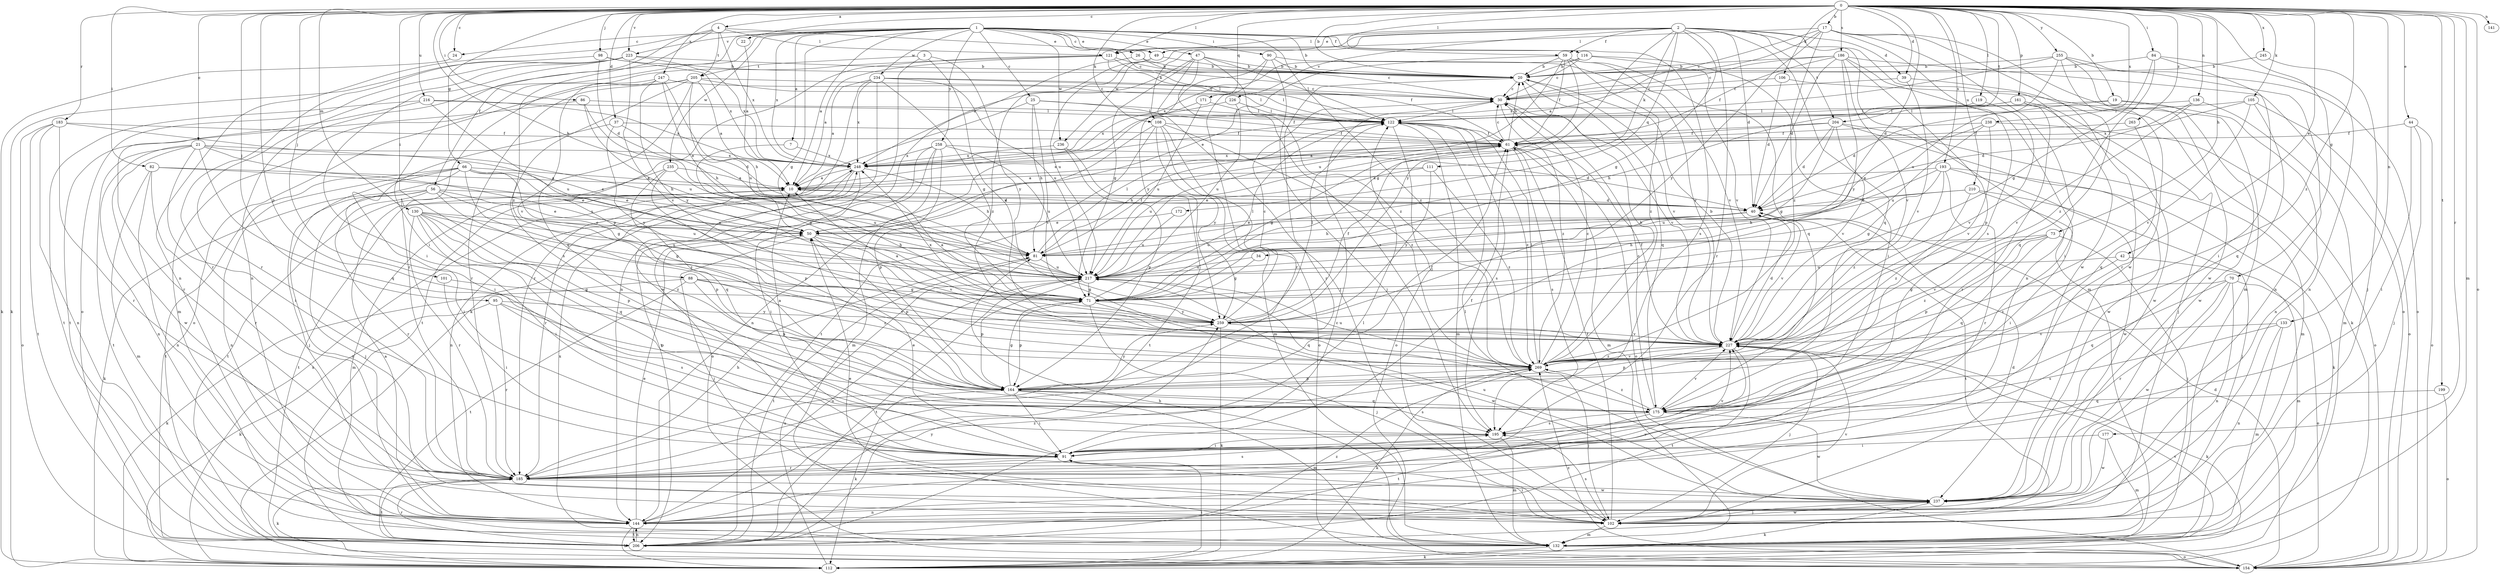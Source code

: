 strict digraph  {
0;
1;
2;
3;
4;
7;
10;
17;
19;
20;
21;
22;
24;
25;
26;
30;
34;
37;
39;
40;
42;
44;
47;
49;
50;
56;
59;
61;
66;
70;
71;
73;
81;
82;
84;
86;
88;
90;
91;
95;
98;
101;
102;
105;
106;
108;
111;
112;
116;
119;
121;
122;
130;
132;
133;
136;
141;
144;
154;
161;
164;
171;
172;
175;
177;
183;
185;
186;
193;
195;
199;
204;
205;
206;
210;
216;
217;
223;
226;
227;
234;
235;
236;
237;
238;
245;
247;
248;
255;
258;
259;
263;
269;
0 -> 4  [label=a];
0 -> 17  [label=b];
0 -> 19  [label=b];
0 -> 20  [label=b];
0 -> 21  [label=c];
0 -> 22  [label=c];
0 -> 24  [label=c];
0 -> 34  [label=d];
0 -> 37  [label=d];
0 -> 39  [label=d];
0 -> 42  [label=e];
0 -> 44  [label=e];
0 -> 66  [label=g];
0 -> 70  [label=g];
0 -> 73  [label=h];
0 -> 81  [label=h];
0 -> 82  [label=i];
0 -> 84  [label=i];
0 -> 86  [label=i];
0 -> 88  [label=i];
0 -> 95  [label=j];
0 -> 98  [label=j];
0 -> 101  [label=j];
0 -> 105  [label=k];
0 -> 106  [label=k];
0 -> 108  [label=k];
0 -> 116  [label=l];
0 -> 119  [label=l];
0 -> 121  [label=l];
0 -> 130  [label=m];
0 -> 132  [label=m];
0 -> 133  [label=n];
0 -> 136  [label=n];
0 -> 141  [label=n];
0 -> 154  [label=o];
0 -> 161  [label=p];
0 -> 164  [label=p];
0 -> 171  [label=q];
0 -> 177  [label=r];
0 -> 183  [label=r];
0 -> 186  [label=s];
0 -> 193  [label=s];
0 -> 199  [label=t];
0 -> 204  [label=t];
0 -> 210  [label=u];
0 -> 216  [label=u];
0 -> 223  [label=v];
0 -> 238  [label=x];
0 -> 245  [label=x];
0 -> 247  [label=x];
0 -> 255  [label=y];
0 -> 263  [label=z];
0 -> 269  [label=z];
1 -> 7  [label=a];
1 -> 10  [label=a];
1 -> 20  [label=b];
1 -> 24  [label=c];
1 -> 25  [label=c];
1 -> 26  [label=c];
1 -> 30  [label=c];
1 -> 47  [label=e];
1 -> 49  [label=e];
1 -> 56  [label=f];
1 -> 59  [label=f];
1 -> 71  [label=g];
1 -> 90  [label=i];
1 -> 144  [label=n];
1 -> 195  [label=s];
1 -> 223  [label=v];
1 -> 234  [label=w];
1 -> 235  [label=w];
1 -> 236  [label=w];
1 -> 248  [label=x];
1 -> 258  [label=y];
1 -> 269  [label=z];
2 -> 39  [label=d];
2 -> 40  [label=d];
2 -> 49  [label=e];
2 -> 59  [label=f];
2 -> 71  [label=g];
2 -> 108  [label=k];
2 -> 111  [label=k];
2 -> 121  [label=l];
2 -> 132  [label=m];
2 -> 172  [label=q];
2 -> 175  [label=q];
2 -> 185  [label=r];
2 -> 204  [label=t];
2 -> 226  [label=v];
2 -> 236  [label=w];
2 -> 237  [label=w];
2 -> 259  [label=y];
3 -> 112  [label=k];
3 -> 205  [label=t];
3 -> 227  [label=v];
3 -> 259  [label=y];
4 -> 49  [label=e];
4 -> 91  [label=i];
4 -> 121  [label=l];
4 -> 144  [label=n];
4 -> 205  [label=t];
4 -> 248  [label=x];
4 -> 269  [label=z];
7 -> 71  [label=g];
7 -> 248  [label=x];
10 -> 40  [label=d];
10 -> 132  [label=m];
10 -> 206  [label=t];
17 -> 10  [label=a];
17 -> 30  [label=c];
17 -> 121  [label=l];
17 -> 132  [label=m];
17 -> 144  [label=n];
17 -> 195  [label=s];
17 -> 237  [label=w];
17 -> 259  [label=y];
17 -> 269  [label=z];
19 -> 40  [label=d];
19 -> 122  [label=l];
19 -> 144  [label=n];
19 -> 237  [label=w];
20 -> 30  [label=c];
20 -> 175  [label=q];
20 -> 185  [label=r];
20 -> 227  [label=v];
21 -> 50  [label=e];
21 -> 91  [label=i];
21 -> 144  [label=n];
21 -> 175  [label=q];
21 -> 206  [label=t];
21 -> 217  [label=u];
21 -> 237  [label=w];
21 -> 248  [label=x];
22 -> 10  [label=a];
24 -> 112  [label=k];
25 -> 61  [label=f];
25 -> 81  [label=h];
25 -> 122  [label=l];
25 -> 206  [label=t];
25 -> 227  [label=v];
26 -> 20  [label=b];
26 -> 30  [label=c];
26 -> 144  [label=n];
30 -> 122  [label=l];
30 -> 227  [label=v];
30 -> 269  [label=z];
34 -> 71  [label=g];
34 -> 217  [label=u];
37 -> 40  [label=d];
37 -> 61  [label=f];
37 -> 91  [label=i];
37 -> 259  [label=y];
39 -> 30  [label=c];
39 -> 175  [label=q];
39 -> 227  [label=v];
40 -> 50  [label=e];
40 -> 81  [label=h];
40 -> 206  [label=t];
40 -> 217  [label=u];
40 -> 227  [label=v];
42 -> 132  [label=m];
42 -> 217  [label=u];
42 -> 269  [label=z];
44 -> 61  [label=f];
44 -> 91  [label=i];
44 -> 102  [label=j];
44 -> 154  [label=o];
47 -> 20  [label=b];
47 -> 71  [label=g];
47 -> 102  [label=j];
47 -> 122  [label=l];
47 -> 195  [label=s];
47 -> 248  [label=x];
47 -> 269  [label=z];
49 -> 20  [label=b];
49 -> 217  [label=u];
49 -> 269  [label=z];
50 -> 81  [label=h];
50 -> 102  [label=j];
50 -> 164  [label=p];
50 -> 227  [label=v];
56 -> 40  [label=d];
56 -> 50  [label=e];
56 -> 102  [label=j];
56 -> 112  [label=k];
56 -> 144  [label=n];
56 -> 164  [label=p];
56 -> 185  [label=r];
56 -> 217  [label=u];
59 -> 20  [label=b];
59 -> 50  [label=e];
59 -> 61  [label=f];
59 -> 71  [label=g];
59 -> 175  [label=q];
59 -> 217  [label=u];
59 -> 227  [label=v];
59 -> 269  [label=z];
61 -> 20  [label=b];
61 -> 30  [label=c];
61 -> 71  [label=g];
61 -> 81  [label=h];
61 -> 132  [label=m];
61 -> 154  [label=o];
61 -> 195  [label=s];
61 -> 217  [label=u];
61 -> 248  [label=x];
66 -> 10  [label=a];
66 -> 50  [label=e];
66 -> 71  [label=g];
66 -> 91  [label=i];
66 -> 102  [label=j];
66 -> 144  [label=n];
66 -> 206  [label=t];
66 -> 217  [label=u];
66 -> 269  [label=z];
70 -> 71  [label=g];
70 -> 144  [label=n];
70 -> 154  [label=o];
70 -> 175  [label=q];
70 -> 185  [label=r];
70 -> 237  [label=w];
71 -> 10  [label=a];
71 -> 102  [label=j];
71 -> 122  [label=l];
71 -> 164  [label=p];
71 -> 237  [label=w];
71 -> 259  [label=y];
73 -> 81  [label=h];
73 -> 102  [label=j];
73 -> 164  [label=p];
73 -> 175  [label=q];
73 -> 227  [label=v];
73 -> 269  [label=z];
81 -> 61  [label=f];
81 -> 122  [label=l];
81 -> 206  [label=t];
81 -> 217  [label=u];
82 -> 10  [label=a];
82 -> 50  [label=e];
82 -> 132  [label=m];
82 -> 144  [label=n];
82 -> 185  [label=r];
84 -> 20  [label=b];
84 -> 71  [label=g];
84 -> 91  [label=i];
84 -> 144  [label=n];
84 -> 269  [label=z];
86 -> 81  [label=h];
86 -> 122  [label=l];
86 -> 206  [label=t];
86 -> 217  [label=u];
88 -> 71  [label=g];
88 -> 112  [label=k];
88 -> 164  [label=p];
88 -> 206  [label=t];
88 -> 227  [label=v];
88 -> 269  [label=z];
90 -> 20  [label=b];
90 -> 102  [label=j];
90 -> 185  [label=r];
90 -> 227  [label=v];
90 -> 259  [label=y];
91 -> 50  [label=e];
91 -> 61  [label=f];
91 -> 185  [label=r];
91 -> 227  [label=v];
95 -> 112  [label=k];
95 -> 164  [label=p];
95 -> 185  [label=r];
95 -> 195  [label=s];
95 -> 259  [label=y];
98 -> 20  [label=b];
98 -> 40  [label=d];
98 -> 185  [label=r];
98 -> 248  [label=x];
101 -> 71  [label=g];
101 -> 91  [label=i];
102 -> 40  [label=d];
102 -> 50  [label=e];
102 -> 61  [label=f];
102 -> 91  [label=i];
102 -> 132  [label=m];
102 -> 195  [label=s];
102 -> 227  [label=v];
102 -> 237  [label=w];
105 -> 122  [label=l];
105 -> 154  [label=o];
105 -> 175  [label=q];
105 -> 227  [label=v];
105 -> 248  [label=x];
106 -> 30  [label=c];
106 -> 40  [label=d];
106 -> 112  [label=k];
108 -> 61  [label=f];
108 -> 132  [label=m];
108 -> 144  [label=n];
108 -> 154  [label=o];
108 -> 206  [label=t];
108 -> 259  [label=y];
108 -> 269  [label=z];
111 -> 10  [label=a];
111 -> 50  [label=e];
111 -> 259  [label=y];
111 -> 269  [label=z];
112 -> 91  [label=i];
112 -> 217  [label=u];
112 -> 227  [label=v];
112 -> 248  [label=x];
116 -> 20  [label=b];
116 -> 30  [label=c];
116 -> 91  [label=i];
116 -> 227  [label=v];
116 -> 248  [label=x];
119 -> 122  [label=l];
119 -> 227  [label=v];
121 -> 10  [label=a];
121 -> 20  [label=b];
121 -> 61  [label=f];
121 -> 122  [label=l];
121 -> 164  [label=p];
121 -> 185  [label=r];
122 -> 61  [label=f];
122 -> 132  [label=m];
122 -> 154  [label=o];
122 -> 195  [label=s];
122 -> 269  [label=z];
130 -> 50  [label=e];
130 -> 71  [label=g];
130 -> 91  [label=i];
130 -> 164  [label=p];
130 -> 175  [label=q];
130 -> 185  [label=r];
130 -> 217  [label=u];
130 -> 269  [label=z];
132 -> 81  [label=h];
132 -> 112  [label=k];
132 -> 154  [label=o];
132 -> 248  [label=x];
133 -> 132  [label=m];
133 -> 144  [label=n];
133 -> 195  [label=s];
133 -> 227  [label=v];
136 -> 40  [label=d];
136 -> 122  [label=l];
136 -> 132  [label=m];
136 -> 227  [label=v];
144 -> 10  [label=a];
144 -> 50  [label=e];
144 -> 112  [label=k];
144 -> 122  [label=l];
144 -> 206  [label=t];
144 -> 217  [label=u];
144 -> 227  [label=v];
154 -> 40  [label=d];
154 -> 269  [label=z];
161 -> 81  [label=h];
161 -> 102  [label=j];
161 -> 122  [label=l];
161 -> 185  [label=r];
161 -> 237  [label=w];
164 -> 61  [label=f];
164 -> 71  [label=g];
164 -> 91  [label=i];
164 -> 112  [label=k];
164 -> 132  [label=m];
164 -> 175  [label=q];
164 -> 195  [label=s];
164 -> 259  [label=y];
171 -> 50  [label=e];
171 -> 122  [label=l];
171 -> 217  [label=u];
172 -> 50  [label=e];
172 -> 217  [label=u];
175 -> 10  [label=a];
175 -> 30  [label=c];
175 -> 195  [label=s];
175 -> 206  [label=t];
175 -> 227  [label=v];
175 -> 237  [label=w];
175 -> 269  [label=z];
177 -> 91  [label=i];
177 -> 132  [label=m];
177 -> 237  [label=w];
183 -> 61  [label=f];
183 -> 81  [label=h];
183 -> 144  [label=n];
183 -> 154  [label=o];
183 -> 185  [label=r];
183 -> 206  [label=t];
185 -> 81  [label=h];
185 -> 112  [label=k];
185 -> 195  [label=s];
185 -> 206  [label=t];
185 -> 237  [label=w];
185 -> 269  [label=z];
186 -> 20  [label=b];
186 -> 30  [label=c];
186 -> 40  [label=d];
186 -> 61  [label=f];
186 -> 91  [label=i];
186 -> 154  [label=o];
186 -> 164  [label=p];
186 -> 227  [label=v];
186 -> 259  [label=y];
193 -> 10  [label=a];
193 -> 71  [label=g];
193 -> 112  [label=k];
193 -> 185  [label=r];
193 -> 217  [label=u];
193 -> 237  [label=w];
193 -> 269  [label=z];
195 -> 91  [label=i];
195 -> 132  [label=m];
199 -> 154  [label=o];
199 -> 175  [label=q];
204 -> 10  [label=a];
204 -> 40  [label=d];
204 -> 61  [label=f];
204 -> 71  [label=g];
204 -> 132  [label=m];
204 -> 227  [label=v];
204 -> 237  [label=w];
205 -> 10  [label=a];
205 -> 30  [label=c];
205 -> 122  [label=l];
205 -> 154  [label=o];
205 -> 175  [label=q];
205 -> 185  [label=r];
205 -> 195  [label=s];
205 -> 217  [label=u];
206 -> 30  [label=c];
206 -> 144  [label=n];
206 -> 185  [label=r];
206 -> 259  [label=y];
206 -> 269  [label=z];
210 -> 40  [label=d];
210 -> 81  [label=h];
210 -> 91  [label=i];
210 -> 102  [label=j];
210 -> 269  [label=z];
216 -> 122  [label=l];
216 -> 185  [label=r];
216 -> 206  [label=t];
216 -> 217  [label=u];
216 -> 248  [label=x];
217 -> 71  [label=g];
217 -> 164  [label=p];
217 -> 175  [label=q];
217 -> 206  [label=t];
223 -> 20  [label=b];
223 -> 91  [label=i];
223 -> 112  [label=k];
223 -> 154  [label=o];
223 -> 185  [label=r];
223 -> 227  [label=v];
223 -> 248  [label=x];
226 -> 122  [label=l];
226 -> 217  [label=u];
226 -> 248  [label=x];
227 -> 20  [label=b];
227 -> 40  [label=d];
227 -> 61  [label=f];
227 -> 102  [label=j];
227 -> 112  [label=k];
227 -> 164  [label=p];
227 -> 206  [label=t];
227 -> 269  [label=z];
234 -> 10  [label=a];
234 -> 30  [label=c];
234 -> 71  [label=g];
234 -> 122  [label=l];
234 -> 185  [label=r];
234 -> 217  [label=u];
234 -> 237  [label=w];
234 -> 248  [label=x];
235 -> 10  [label=a];
235 -> 164  [label=p];
235 -> 175  [label=q];
235 -> 206  [label=t];
235 -> 217  [label=u];
236 -> 164  [label=p];
236 -> 206  [label=t];
236 -> 248  [label=x];
237 -> 102  [label=j];
237 -> 112  [label=k];
237 -> 122  [label=l];
237 -> 144  [label=n];
237 -> 217  [label=u];
238 -> 50  [label=e];
238 -> 61  [label=f];
238 -> 154  [label=o];
238 -> 217  [label=u];
238 -> 227  [label=v];
245 -> 20  [label=b];
245 -> 102  [label=j];
247 -> 30  [label=c];
247 -> 50  [label=e];
247 -> 81  [label=h];
247 -> 132  [label=m];
247 -> 227  [label=v];
247 -> 259  [label=y];
248 -> 10  [label=a];
248 -> 81  [label=h];
248 -> 91  [label=i];
248 -> 144  [label=n];
248 -> 185  [label=r];
255 -> 20  [label=b];
255 -> 144  [label=n];
255 -> 154  [label=o];
255 -> 185  [label=r];
255 -> 217  [label=u];
255 -> 237  [label=w];
255 -> 248  [label=x];
258 -> 40  [label=d];
258 -> 132  [label=m];
258 -> 154  [label=o];
258 -> 164  [label=p];
258 -> 206  [label=t];
258 -> 217  [label=u];
258 -> 248  [label=x];
259 -> 10  [label=a];
259 -> 30  [label=c];
259 -> 61  [label=f];
259 -> 112  [label=k];
259 -> 122  [label=l];
259 -> 227  [label=v];
259 -> 248  [label=x];
263 -> 61  [label=f];
263 -> 175  [label=q];
269 -> 20  [label=b];
269 -> 30  [label=c];
269 -> 102  [label=j];
269 -> 112  [label=k];
269 -> 122  [label=l];
269 -> 164  [label=p];
269 -> 217  [label=u];
269 -> 227  [label=v];
}
